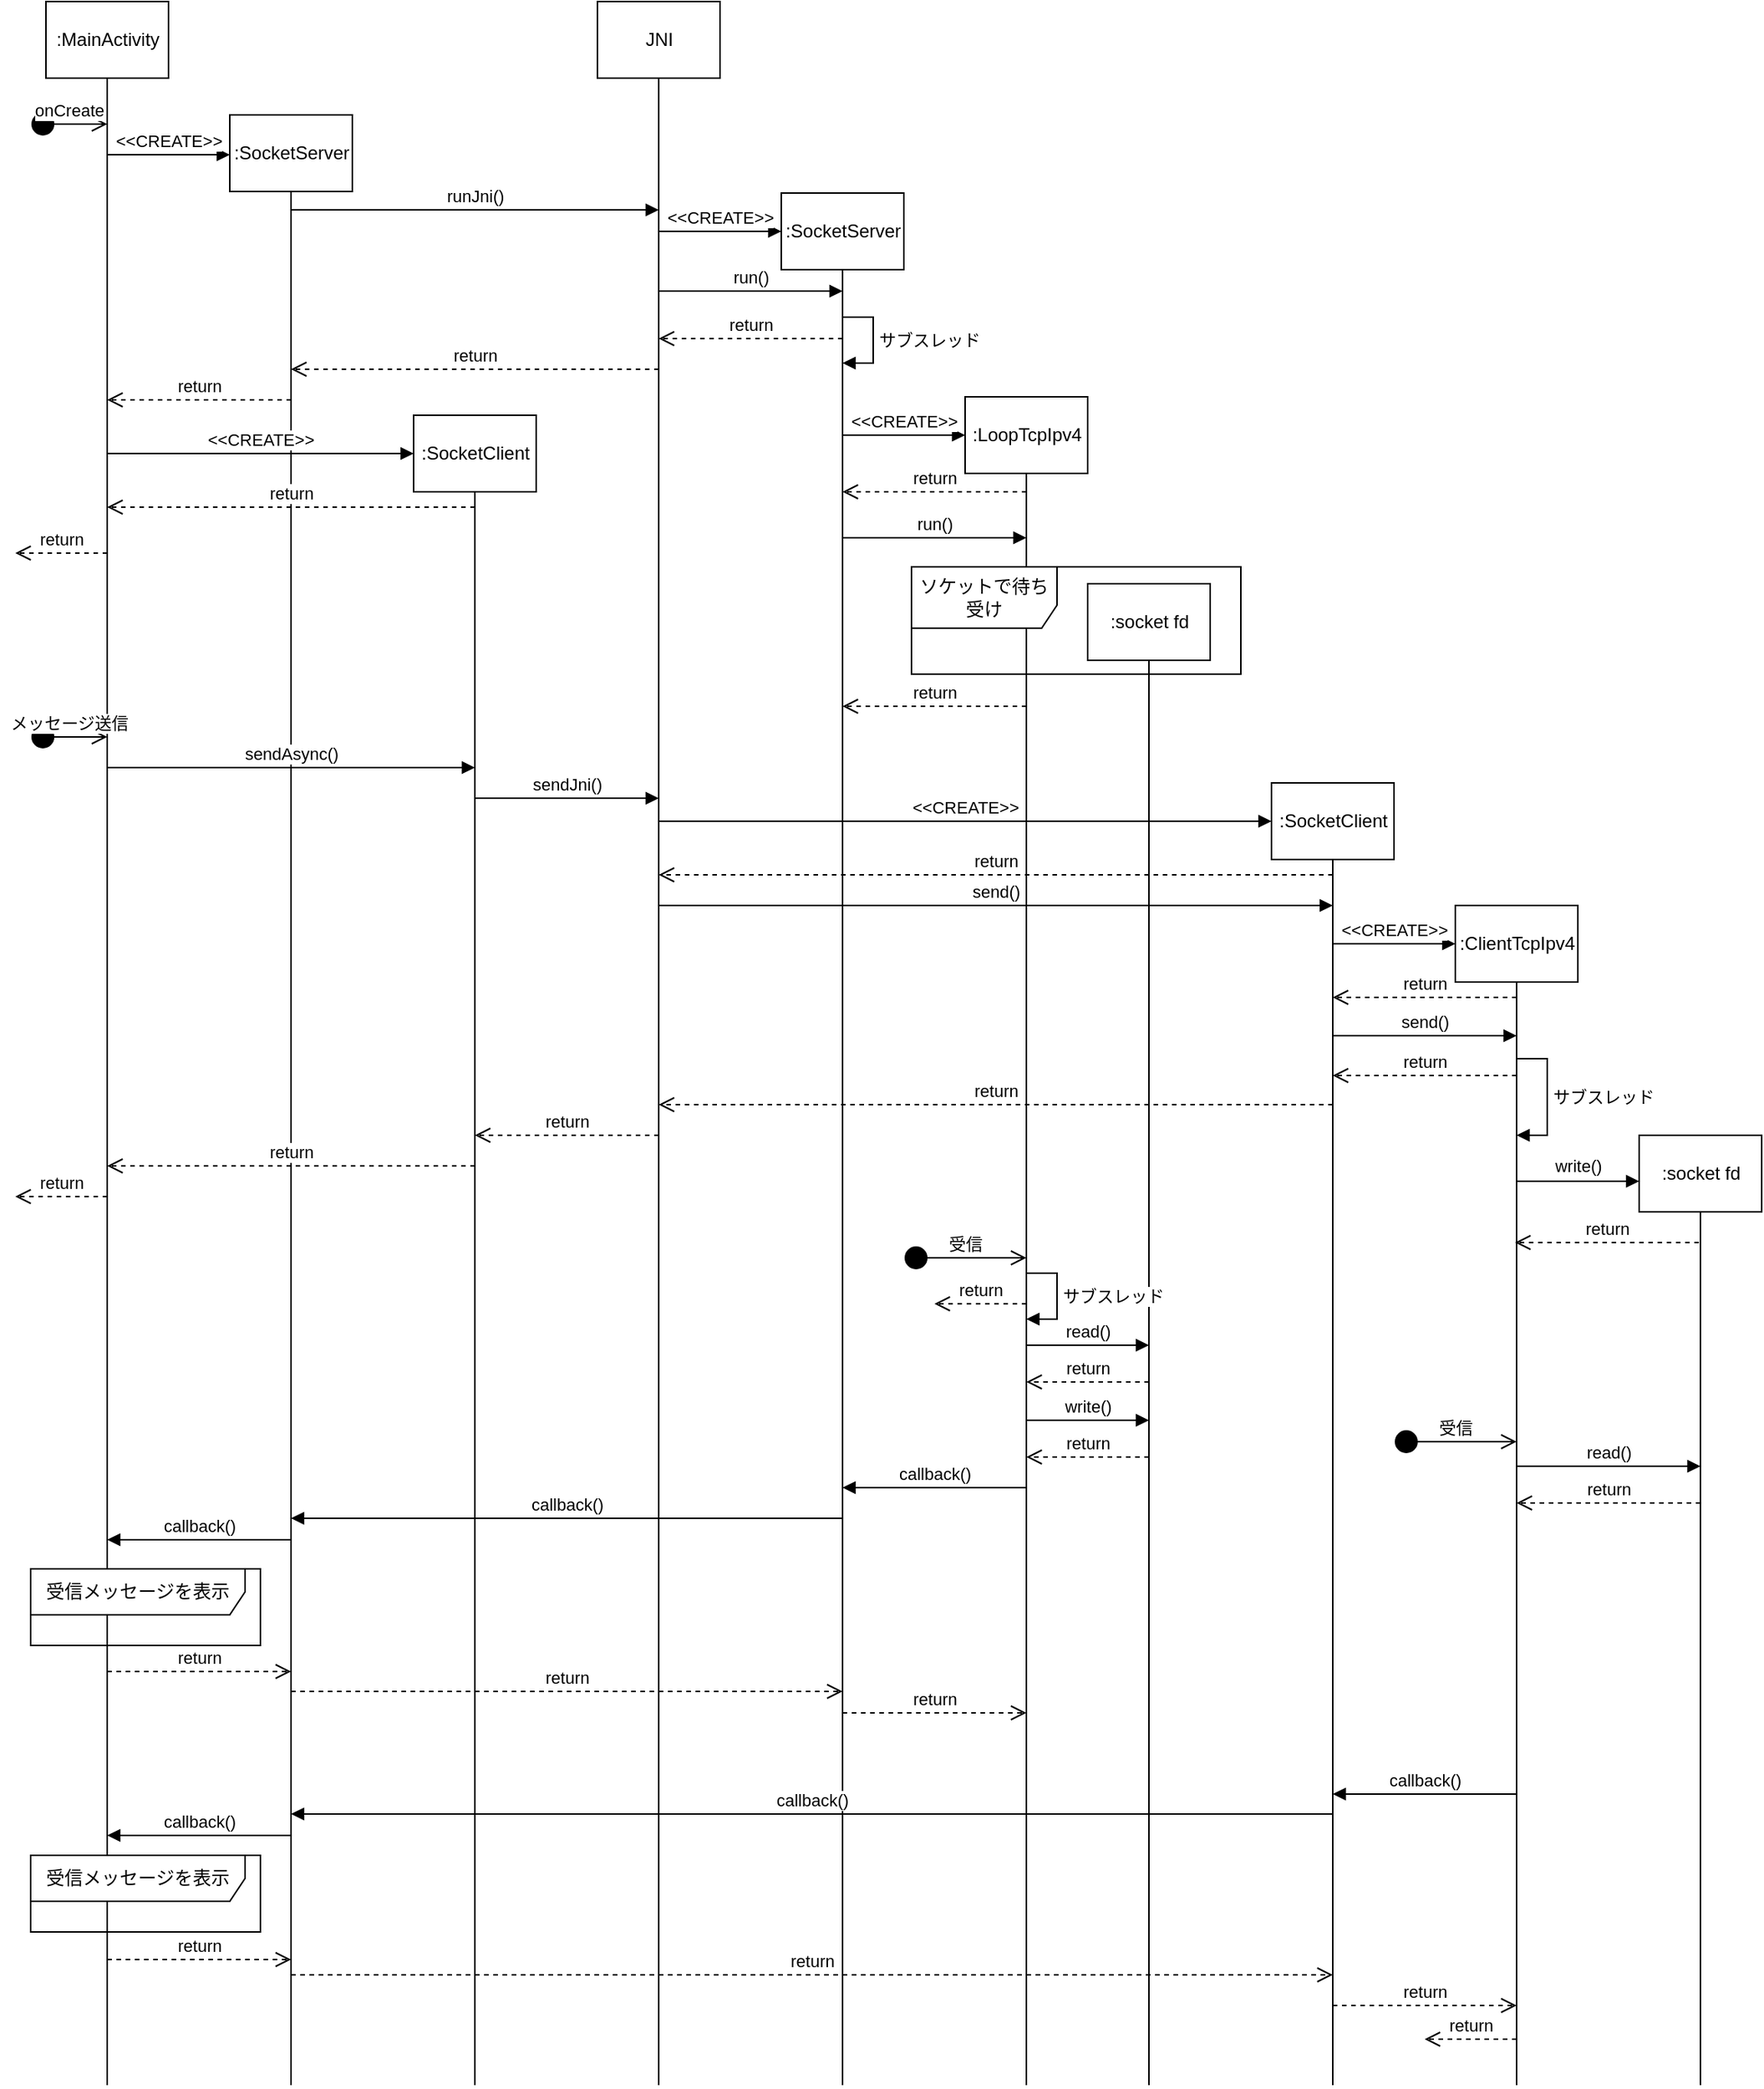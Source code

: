 <mxfile version="16.4.5" type="device"><diagram id="ki0-I_-C11qzLzrZSvMg" name="Page-1"><mxGraphModel dx="946" dy="621" grid="1" gridSize="10" guides="1" tooltips="1" connect="1" arrows="1" fold="1" page="1" pageScale="1" pageWidth="827" pageHeight="1169" math="0" shadow="0"><root><mxCell id="0"/><mxCell id="1" parent="0"/><mxCell id="cSYrQ3DJQ4ALoSzXl8ST-2" style="edgeStyle=orthogonalEdgeStyle;rounded=0;orthogonalLoop=1;jettySize=auto;html=1;endArrow=none;endFill=0;" edge="1" parent="1" source="cSYrQ3DJQ4ALoSzXl8ST-1"><mxGeometry relative="1" as="geometry"><mxPoint x="80" y="1400" as="targetPoint"/></mxGeometry></mxCell><mxCell id="cSYrQ3DJQ4ALoSzXl8ST-1" value=":MainActivity" style="html=1;" vertex="1" parent="1"><mxGeometry x="40" y="40" width="80" height="50" as="geometry"/></mxCell><mxCell id="cSYrQ3DJQ4ALoSzXl8ST-4" style="edgeStyle=orthogonalEdgeStyle;rounded=0;orthogonalLoop=1;jettySize=auto;html=1;endArrow=none;endFill=0;" edge="1" parent="1" source="cSYrQ3DJQ4ALoSzXl8ST-3"><mxGeometry relative="1" as="geometry"><mxPoint x="200" y="1400" as="targetPoint"/><Array as="points"><mxPoint x="200" y="760"/></Array></mxGeometry></mxCell><mxCell id="cSYrQ3DJQ4ALoSzXl8ST-3" value=":SocketServer" style="html=1;" vertex="1" parent="1"><mxGeometry x="160" y="114" width="80" height="50" as="geometry"/></mxCell><mxCell id="cSYrQ3DJQ4ALoSzXl8ST-5" style="edgeStyle=orthogonalEdgeStyle;rounded=0;orthogonalLoop=1;jettySize=auto;html=1;endArrow=none;endFill=0;" edge="1" parent="1" source="cSYrQ3DJQ4ALoSzXl8ST-6"><mxGeometry relative="1" as="geometry"><mxPoint x="320" y="1400" as="targetPoint"/><Array as="points"><mxPoint x="320" y="760"/></Array></mxGeometry></mxCell><mxCell id="cSYrQ3DJQ4ALoSzXl8ST-6" value=":SocketClient" style="html=1;" vertex="1" parent="1"><mxGeometry x="280" y="310" width="80" height="50" as="geometry"/></mxCell><mxCell id="cSYrQ3DJQ4ALoSzXl8ST-7" style="edgeStyle=orthogonalEdgeStyle;rounded=0;orthogonalLoop=1;jettySize=auto;html=1;endArrow=none;endFill=0;" edge="1" parent="1" source="cSYrQ3DJQ4ALoSzXl8ST-8"><mxGeometry relative="1" as="geometry"><mxPoint x="440" y="1400" as="targetPoint"/><Array as="points"><mxPoint x="440" y="760"/></Array></mxGeometry></mxCell><mxCell id="cSYrQ3DJQ4ALoSzXl8ST-8" value="JNI" style="html=1;" vertex="1" parent="1"><mxGeometry x="400" y="40" width="80" height="50" as="geometry"/></mxCell><mxCell id="cSYrQ3DJQ4ALoSzXl8ST-9" style="edgeStyle=orthogonalEdgeStyle;rounded=0;orthogonalLoop=1;jettySize=auto;html=1;endArrow=none;endFill=0;" edge="1" parent="1" source="cSYrQ3DJQ4ALoSzXl8ST-10"><mxGeometry relative="1" as="geometry"><mxPoint x="560" y="1400" as="targetPoint"/><Array as="points"><mxPoint x="560" y="760"/></Array></mxGeometry></mxCell><mxCell id="cSYrQ3DJQ4ALoSzXl8ST-10" value=":SocketServer" style="html=1;" vertex="1" parent="1"><mxGeometry x="520" y="165" width="80" height="50" as="geometry"/></mxCell><mxCell id="cSYrQ3DJQ4ALoSzXl8ST-11" style="edgeStyle=orthogonalEdgeStyle;rounded=0;orthogonalLoop=1;jettySize=auto;html=1;endArrow=none;endFill=0;" edge="1" parent="1" source="cSYrQ3DJQ4ALoSzXl8ST-12"><mxGeometry relative="1" as="geometry"><mxPoint x="880" y="1400" as="targetPoint"/><Array as="points"><mxPoint x="880" y="760"/></Array></mxGeometry></mxCell><mxCell id="cSYrQ3DJQ4ALoSzXl8ST-12" value=":SocketClient" style="html=1;" vertex="1" parent="1"><mxGeometry x="840" y="550" width="80" height="50" as="geometry"/></mxCell><mxCell id="cSYrQ3DJQ4ALoSzXl8ST-13" style="edgeStyle=orthogonalEdgeStyle;rounded=0;orthogonalLoop=1;jettySize=auto;html=1;endArrow=none;endFill=0;" edge="1" parent="1" source="cSYrQ3DJQ4ALoSzXl8ST-14"><mxGeometry relative="1" as="geometry"><mxPoint x="680" y="1400" as="targetPoint"/><Array as="points"><mxPoint x="680" y="760"/></Array></mxGeometry></mxCell><mxCell id="cSYrQ3DJQ4ALoSzXl8ST-14" value=":LoopTcpIpv4" style="html=1;" vertex="1" parent="1"><mxGeometry x="640" y="298" width="80" height="50" as="geometry"/></mxCell><mxCell id="cSYrQ3DJQ4ALoSzXl8ST-15" style="edgeStyle=orthogonalEdgeStyle;rounded=0;orthogonalLoop=1;jettySize=auto;html=1;endArrow=none;endFill=0;" edge="1" parent="1" source="cSYrQ3DJQ4ALoSzXl8ST-16"><mxGeometry relative="1" as="geometry"><mxPoint x="1000" y="1400" as="targetPoint"/><Array as="points"><mxPoint x="1000" y="760"/></Array></mxGeometry></mxCell><mxCell id="cSYrQ3DJQ4ALoSzXl8ST-16" value=":ClientTcpIpv4" style="html=1;" vertex="1" parent="1"><mxGeometry x="960" y="630" width="80" height="50" as="geometry"/></mxCell><mxCell id="cSYrQ3DJQ4ALoSzXl8ST-17" value="onCreate" style="html=1;verticalAlign=bottom;startArrow=circle;startFill=1;endArrow=open;startSize=6;endSize=8;rounded=0;" edge="1" parent="1"><mxGeometry width="80" relative="1" as="geometry"><mxPoint x="30" y="120" as="sourcePoint"/><mxPoint x="80" y="120" as="targetPoint"/></mxGeometry></mxCell><mxCell id="cSYrQ3DJQ4ALoSzXl8ST-18" value="&amp;lt;&amp;lt;CREATE&amp;gt;&amp;gt;" style="html=1;verticalAlign=bottom;endArrow=block;rounded=0;" edge="1" parent="1"><mxGeometry width="80" relative="1" as="geometry"><mxPoint x="80" y="140" as="sourcePoint"/><mxPoint x="160" y="140" as="targetPoint"/></mxGeometry></mxCell><mxCell id="cSYrQ3DJQ4ALoSzXl8ST-19" value="&amp;lt;&amp;lt;CREATE&amp;gt;&amp;gt;" style="html=1;verticalAlign=bottom;endArrow=block;rounded=0;entryX=0;entryY=0.5;entryDx=0;entryDy=0;" edge="1" parent="1" target="cSYrQ3DJQ4ALoSzXl8ST-6"><mxGeometry width="80" relative="1" as="geometry"><mxPoint x="80" y="335" as="sourcePoint"/><mxPoint x="160" y="340" as="targetPoint"/></mxGeometry></mxCell><mxCell id="cSYrQ3DJQ4ALoSzXl8ST-20" value="runJni()" style="html=1;verticalAlign=bottom;endArrow=block;rounded=0;" edge="1" parent="1"><mxGeometry width="80" relative="1" as="geometry"><mxPoint x="200" y="176" as="sourcePoint"/><mxPoint x="440" y="176" as="targetPoint"/></mxGeometry></mxCell><mxCell id="cSYrQ3DJQ4ALoSzXl8ST-21" value="return" style="html=1;verticalAlign=bottom;endArrow=open;dashed=1;endSize=8;rounded=0;" edge="1" parent="1"><mxGeometry relative="1" as="geometry"><mxPoint x="440" y="280" as="sourcePoint"/><mxPoint x="200" y="280" as="targetPoint"/></mxGeometry></mxCell><mxCell id="cSYrQ3DJQ4ALoSzXl8ST-22" value="run()" style="html=1;verticalAlign=bottom;endArrow=block;rounded=0;" edge="1" parent="1"><mxGeometry width="80" relative="1" as="geometry"><mxPoint x="440" y="229" as="sourcePoint"/><mxPoint x="560" y="229" as="targetPoint"/></mxGeometry></mxCell><mxCell id="cSYrQ3DJQ4ALoSzXl8ST-23" value="&amp;lt;&amp;lt;CREATE&amp;gt;&amp;gt;" style="html=1;verticalAlign=bottom;endArrow=block;rounded=0;entryX=0;entryY=0.5;entryDx=0;entryDy=0;" edge="1" parent="1" target="cSYrQ3DJQ4ALoSzXl8ST-14"><mxGeometry width="80" relative="1" as="geometry"><mxPoint x="560" y="323" as="sourcePoint"/><mxPoint x="530" y="348" as="targetPoint"/></mxGeometry></mxCell><mxCell id="cSYrQ3DJQ4ALoSzXl8ST-24" value="return" style="html=1;verticalAlign=bottom;endArrow=open;dashed=1;endSize=8;rounded=0;" edge="1" parent="1"><mxGeometry relative="1" as="geometry"><mxPoint x="560" y="260" as="sourcePoint"/><mxPoint x="440" y="260" as="targetPoint"/></mxGeometry></mxCell><mxCell id="cSYrQ3DJQ4ALoSzXl8ST-25" value="return" style="html=1;verticalAlign=bottom;endArrow=open;dashed=1;endSize=8;rounded=0;" edge="1" parent="1"><mxGeometry relative="1" as="geometry"><mxPoint x="200" y="300" as="sourcePoint"/><mxPoint x="80" y="300" as="targetPoint"/></mxGeometry></mxCell><mxCell id="cSYrQ3DJQ4ALoSzXl8ST-26" value="ソケットで待ち受け" style="shape=umlFrame;whiteSpace=wrap;html=1;width=95;height=40;" vertex="1" parent="1"><mxGeometry x="605" y="409" width="215" height="70" as="geometry"/></mxCell><mxCell id="cSYrQ3DJQ4ALoSzXl8ST-28" value="return" style="html=1;verticalAlign=bottom;endArrow=open;dashed=1;endSize=8;rounded=0;" edge="1" parent="1"><mxGeometry relative="1" as="geometry"><mxPoint x="320" y="370" as="sourcePoint"/><mxPoint x="80" y="370" as="targetPoint"/></mxGeometry></mxCell><mxCell id="cSYrQ3DJQ4ALoSzXl8ST-29" value="メッセージ送信" style="html=1;verticalAlign=bottom;startArrow=circle;startFill=1;endArrow=open;startSize=6;endSize=8;rounded=0;" edge="1" parent="1"><mxGeometry width="80" relative="1" as="geometry"><mxPoint x="30" y="520" as="sourcePoint"/><mxPoint x="80" y="520" as="targetPoint"/></mxGeometry></mxCell><mxCell id="cSYrQ3DJQ4ALoSzXl8ST-30" value="sendAsync()" style="html=1;verticalAlign=bottom;endArrow=block;rounded=0;" edge="1" parent="1"><mxGeometry width="80" relative="1" as="geometry"><mxPoint x="80" y="540" as="sourcePoint"/><mxPoint x="320" y="540" as="targetPoint"/></mxGeometry></mxCell><mxCell id="cSYrQ3DJQ4ALoSzXl8ST-31" value="sendJni()" style="html=1;verticalAlign=bottom;endArrow=block;rounded=0;" edge="1" parent="1"><mxGeometry width="80" relative="1" as="geometry"><mxPoint x="320" y="560" as="sourcePoint"/><mxPoint x="440" y="560" as="targetPoint"/></mxGeometry></mxCell><mxCell id="cSYrQ3DJQ4ALoSzXl8ST-32" value="&amp;lt;&amp;lt;CREATE&amp;gt;&amp;gt;" style="html=1;verticalAlign=bottom;endArrow=block;rounded=0;entryX=0;entryY=0.5;entryDx=0;entryDy=0;" edge="1" parent="1" target="cSYrQ3DJQ4ALoSzXl8ST-10"><mxGeometry width="80" relative="1" as="geometry"><mxPoint x="440" y="190" as="sourcePoint"/><mxPoint x="410" y="195" as="targetPoint"/></mxGeometry></mxCell><mxCell id="cSYrQ3DJQ4ALoSzXl8ST-34" value="&amp;lt;&amp;lt;CREATE&amp;gt;&amp;gt;" style="html=1;verticalAlign=bottom;endArrow=block;rounded=0;" edge="1" parent="1" target="cSYrQ3DJQ4ALoSzXl8ST-12"><mxGeometry width="80" relative="1" as="geometry"><mxPoint x="440" y="575" as="sourcePoint"/><mxPoint x="500" y="610" as="targetPoint"/></mxGeometry></mxCell><mxCell id="cSYrQ3DJQ4ALoSzXl8ST-35" value="send()" style="html=1;verticalAlign=bottom;endArrow=block;rounded=0;" edge="1" parent="1"><mxGeometry width="80" relative="1" as="geometry"><mxPoint x="440" y="630" as="sourcePoint"/><mxPoint x="880" y="630" as="targetPoint"/></mxGeometry></mxCell><mxCell id="cSYrQ3DJQ4ALoSzXl8ST-36" value="return" style="html=1;verticalAlign=bottom;endArrow=open;dashed=1;endSize=8;rounded=0;" edge="1" parent="1"><mxGeometry relative="1" as="geometry"><mxPoint x="880" y="610" as="sourcePoint"/><mxPoint x="440" y="610" as="targetPoint"/></mxGeometry></mxCell><mxCell id="cSYrQ3DJQ4ALoSzXl8ST-37" value="&amp;lt;&amp;lt;CREATE&amp;gt;&amp;gt;" style="html=1;verticalAlign=bottom;endArrow=block;rounded=0;entryX=0;entryY=0.5;entryDx=0;entryDy=0;" edge="1" parent="1" target="cSYrQ3DJQ4ALoSzXl8ST-16"><mxGeometry width="80" relative="1" as="geometry"><mxPoint x="880" y="655" as="sourcePoint"/><mxPoint x="840" y="700" as="targetPoint"/></mxGeometry></mxCell><mxCell id="cSYrQ3DJQ4ALoSzXl8ST-38" value="return" style="html=1;verticalAlign=bottom;endArrow=open;dashed=1;endSize=8;rounded=0;" edge="1" parent="1"><mxGeometry relative="1" as="geometry"><mxPoint x="1000" y="690" as="sourcePoint"/><mxPoint x="880" y="690" as="targetPoint"/></mxGeometry></mxCell><mxCell id="cSYrQ3DJQ4ALoSzXl8ST-39" value="send()" style="html=1;verticalAlign=bottom;endArrow=block;rounded=0;" edge="1" parent="1"><mxGeometry width="80" relative="1" as="geometry"><mxPoint x="880" y="715" as="sourcePoint"/><mxPoint x="1000" y="715" as="targetPoint"/></mxGeometry></mxCell><mxCell id="cSYrQ3DJQ4ALoSzXl8ST-40" value="受信" style="html=1;verticalAlign=bottom;startArrow=circle;startFill=1;endArrow=open;startSize=6;endSize=8;rounded=0;" edge="1" parent="1"><mxGeometry width="80" relative="1" as="geometry"><mxPoint x="600" y="860" as="sourcePoint"/><mxPoint x="680" y="860" as="targetPoint"/></mxGeometry></mxCell><mxCell id="cSYrQ3DJQ4ALoSzXl8ST-41" value="" style="html=1;verticalAlign=bottom;endArrow=block;rounded=0;" edge="1" parent="1"><mxGeometry width="80" relative="1" as="geometry"><mxPoint x="1000" y="810" as="sourcePoint"/><mxPoint x="1080" y="810" as="targetPoint"/></mxGeometry></mxCell><mxCell id="cSYrQ3DJQ4ALoSzXl8ST-46" value="write()" style="edgeLabel;html=1;align=center;verticalAlign=middle;resizable=0;points=[];" vertex="1" connectable="0" parent="cSYrQ3DJQ4ALoSzXl8ST-41"><mxGeometry x="-0.625" y="-1" relative="1" as="geometry"><mxPoint x="25" y="-11" as="offset"/></mxGeometry></mxCell><mxCell id="cSYrQ3DJQ4ALoSzXl8ST-68" style="edgeStyle=orthogonalEdgeStyle;rounded=0;orthogonalLoop=1;jettySize=auto;html=1;endArrow=none;endFill=0;" edge="1" parent="1" source="cSYrQ3DJQ4ALoSzXl8ST-42"><mxGeometry relative="1" as="geometry"><mxPoint x="760" y="1400" as="targetPoint"/></mxGeometry></mxCell><mxCell id="cSYrQ3DJQ4ALoSzXl8ST-42" value=":socket fd" style="html=1;" vertex="1" parent="1"><mxGeometry x="720" y="420" width="80" height="50" as="geometry"/></mxCell><mxCell id="cSYrQ3DJQ4ALoSzXl8ST-44" style="edgeStyle=orthogonalEdgeStyle;rounded=0;orthogonalLoop=1;jettySize=auto;html=1;endArrow=none;endFill=0;exitX=0.5;exitY=1;exitDx=0;exitDy=0;" edge="1" parent="1" source="cSYrQ3DJQ4ALoSzXl8ST-45"><mxGeometry relative="1" as="geometry"><mxPoint x="1120" y="1400" as="targetPoint"/><Array as="points"/><mxPoint x="1120" y="750" as="sourcePoint"/></mxGeometry></mxCell><mxCell id="cSYrQ3DJQ4ALoSzXl8ST-45" value=":socket fd" style="html=1;" vertex="1" parent="1"><mxGeometry x="1080" y="780" width="80" height="50" as="geometry"/></mxCell><mxCell id="cSYrQ3DJQ4ALoSzXl8ST-47" value="return" style="html=1;verticalAlign=bottom;endArrow=open;dashed=1;endSize=8;rounded=0;" edge="1" parent="1"><mxGeometry relative="1" as="geometry"><mxPoint x="1119" y="850" as="sourcePoint"/><mxPoint x="999" y="850" as="targetPoint"/></mxGeometry></mxCell><mxCell id="cSYrQ3DJQ4ALoSzXl8ST-48" value="read()" style="html=1;verticalAlign=bottom;endArrow=block;rounded=0;" edge="1" parent="1"><mxGeometry width="80" relative="1" as="geometry"><mxPoint x="680" y="917" as="sourcePoint"/><mxPoint x="760" y="917" as="targetPoint"/></mxGeometry></mxCell><mxCell id="cSYrQ3DJQ4ALoSzXl8ST-49" value="write()" style="html=1;verticalAlign=bottom;endArrow=block;rounded=0;" edge="1" parent="1"><mxGeometry width="80" relative="1" as="geometry"><mxPoint x="680" y="966" as="sourcePoint"/><mxPoint x="760" y="966" as="targetPoint"/></mxGeometry></mxCell><mxCell id="cSYrQ3DJQ4ALoSzXl8ST-50" value="return" style="html=1;verticalAlign=bottom;endArrow=open;dashed=1;endSize=8;rounded=0;" edge="1" parent="1"><mxGeometry relative="1" as="geometry"><mxPoint x="760" y="941" as="sourcePoint"/><mxPoint x="680" y="941" as="targetPoint"/></mxGeometry></mxCell><mxCell id="cSYrQ3DJQ4ALoSzXl8ST-51" value="return" style="html=1;verticalAlign=bottom;endArrow=open;dashed=1;endSize=8;rounded=0;" edge="1" parent="1"><mxGeometry relative="1" as="geometry"><mxPoint x="760" y="990" as="sourcePoint"/><mxPoint x="680" y="990" as="targetPoint"/></mxGeometry></mxCell><mxCell id="cSYrQ3DJQ4ALoSzXl8ST-52" value="受信" style="html=1;verticalAlign=bottom;startArrow=circle;startFill=1;endArrow=open;startSize=6;endSize=8;rounded=0;" edge="1" parent="1"><mxGeometry width="80" relative="1" as="geometry"><mxPoint x="920" y="980" as="sourcePoint"/><mxPoint x="1000" y="980" as="targetPoint"/></mxGeometry></mxCell><mxCell id="cSYrQ3DJQ4ALoSzXl8ST-53" value="read()" style="html=1;verticalAlign=bottom;endArrow=block;rounded=0;" edge="1" parent="1"><mxGeometry width="80" relative="1" as="geometry"><mxPoint x="1000" y="996" as="sourcePoint"/><mxPoint x="1120" y="996" as="targetPoint"/></mxGeometry></mxCell><mxCell id="cSYrQ3DJQ4ALoSzXl8ST-54" value="return" style="html=1;verticalAlign=bottom;endArrow=open;dashed=1;endSize=8;rounded=0;" edge="1" parent="1"><mxGeometry relative="1" as="geometry"><mxPoint x="1120" y="1020" as="sourcePoint"/><mxPoint x="1000" y="1020" as="targetPoint"/></mxGeometry></mxCell><mxCell id="cSYrQ3DJQ4ALoSzXl8ST-55" value="return" style="html=1;verticalAlign=bottom;endArrow=open;dashed=1;endSize=8;rounded=0;" edge="1" parent="1"><mxGeometry relative="1" as="geometry"><mxPoint x="1000" y="741" as="sourcePoint"/><mxPoint x="880" y="741" as="targetPoint"/></mxGeometry></mxCell><mxCell id="cSYrQ3DJQ4ALoSzXl8ST-56" value="return" style="html=1;verticalAlign=bottom;endArrow=open;dashed=1;endSize=8;rounded=0;" edge="1" parent="1"><mxGeometry relative="1" as="geometry"><mxPoint x="880" y="760" as="sourcePoint"/><mxPoint x="440" y="760" as="targetPoint"/></mxGeometry></mxCell><mxCell id="cSYrQ3DJQ4ALoSzXl8ST-59" value="サブスレッド" style="edgeStyle=orthogonalEdgeStyle;html=1;align=left;spacingLeft=2;endArrow=block;rounded=0;" edge="1" parent="1"><mxGeometry relative="1" as="geometry"><mxPoint x="1000" y="730" as="sourcePoint"/><Array as="points"><mxPoint x="1020" y="730"/><mxPoint x="1020" y="780"/><mxPoint x="1005" y="780"/></Array><mxPoint x="1000" y="780" as="targetPoint"/></mxGeometry></mxCell><mxCell id="cSYrQ3DJQ4ALoSzXl8ST-60" value="サブスレッド" style="edgeStyle=orthogonalEdgeStyle;html=1;align=left;spacingLeft=2;endArrow=block;rounded=0;" edge="1" parent="1"><mxGeometry relative="1" as="geometry"><mxPoint x="560" y="246" as="sourcePoint"/><Array as="points"><mxPoint x="580" y="246"/><mxPoint x="580" y="276"/></Array><mxPoint x="560" y="276" as="targetPoint"/></mxGeometry></mxCell><mxCell id="cSYrQ3DJQ4ALoSzXl8ST-61" value="return" style="html=1;verticalAlign=bottom;endArrow=open;dashed=1;endSize=8;rounded=0;" edge="1" parent="1"><mxGeometry relative="1" as="geometry"><mxPoint x="680" y="360" as="sourcePoint"/><mxPoint x="560" y="360" as="targetPoint"/></mxGeometry></mxCell><mxCell id="cSYrQ3DJQ4ALoSzXl8ST-62" value="run()" style="html=1;verticalAlign=bottom;endArrow=block;rounded=0;" edge="1" parent="1"><mxGeometry width="80" relative="1" as="geometry"><mxPoint x="560" y="390" as="sourcePoint"/><mxPoint x="680" y="390" as="targetPoint"/></mxGeometry></mxCell><mxCell id="cSYrQ3DJQ4ALoSzXl8ST-63" value="return" style="html=1;verticalAlign=bottom;endArrow=open;dashed=1;endSize=8;rounded=0;" edge="1" parent="1"><mxGeometry relative="1" as="geometry"><mxPoint x="680" y="500" as="sourcePoint"/><mxPoint x="560" y="500" as="targetPoint"/></mxGeometry></mxCell><mxCell id="cSYrQ3DJQ4ALoSzXl8ST-64" value="return" style="html=1;verticalAlign=bottom;endArrow=open;dashed=1;endSize=8;rounded=0;" edge="1" parent="1"><mxGeometry relative="1" as="geometry"><mxPoint x="440" y="780" as="sourcePoint"/><mxPoint x="320" y="780" as="targetPoint"/></mxGeometry></mxCell><mxCell id="cSYrQ3DJQ4ALoSzXl8ST-65" value="return" style="html=1;verticalAlign=bottom;endArrow=open;dashed=1;endSize=8;rounded=0;" edge="1" parent="1"><mxGeometry relative="1" as="geometry"><mxPoint x="320" y="800" as="sourcePoint"/><mxPoint x="80" y="800" as="targetPoint"/></mxGeometry></mxCell><mxCell id="cSYrQ3DJQ4ALoSzXl8ST-66" value="return" style="html=1;verticalAlign=bottom;endArrow=open;dashed=1;endSize=8;rounded=0;" edge="1" parent="1"><mxGeometry relative="1" as="geometry"><mxPoint x="80" y="400" as="sourcePoint"/><mxPoint x="20" y="400" as="targetPoint"/></mxGeometry></mxCell><mxCell id="cSYrQ3DJQ4ALoSzXl8ST-67" value="return" style="html=1;verticalAlign=bottom;endArrow=open;dashed=1;endSize=8;rounded=0;" edge="1" parent="1"><mxGeometry relative="1" as="geometry"><mxPoint x="80" y="820" as="sourcePoint"/><mxPoint x="20" y="820" as="targetPoint"/></mxGeometry></mxCell><mxCell id="cSYrQ3DJQ4ALoSzXl8ST-69" value="callback()" style="html=1;verticalAlign=bottom;endArrow=block;rounded=0;" edge="1" parent="1"><mxGeometry width="80" relative="1" as="geometry"><mxPoint x="680" y="1010" as="sourcePoint"/><mxPoint x="560" y="1010" as="targetPoint"/></mxGeometry></mxCell><mxCell id="cSYrQ3DJQ4ALoSzXl8ST-70" value="callback()" style="html=1;verticalAlign=bottom;endArrow=block;rounded=0;" edge="1" parent="1"><mxGeometry width="80" relative="1" as="geometry"><mxPoint x="560" y="1030" as="sourcePoint"/><mxPoint x="200" y="1030" as="targetPoint"/></mxGeometry></mxCell><mxCell id="cSYrQ3DJQ4ALoSzXl8ST-71" value="callback()" style="html=1;verticalAlign=bottom;endArrow=block;rounded=0;" edge="1" parent="1"><mxGeometry width="80" relative="1" as="geometry"><mxPoint x="200" y="1044" as="sourcePoint"/><mxPoint x="80" y="1044" as="targetPoint"/></mxGeometry></mxCell><mxCell id="cSYrQ3DJQ4ALoSzXl8ST-72" value="受信メッセージを表示" style="shape=umlFrame;whiteSpace=wrap;html=1;width=140;height=30;" vertex="1" parent="1"><mxGeometry x="30" y="1063" width="150" height="50" as="geometry"/></mxCell><mxCell id="cSYrQ3DJQ4ALoSzXl8ST-73" value="return" style="html=1;verticalAlign=bottom;endArrow=open;dashed=1;endSize=8;rounded=0;" edge="1" parent="1"><mxGeometry relative="1" as="geometry"><mxPoint x="80" y="1130" as="sourcePoint"/><mxPoint x="200" y="1130" as="targetPoint"/></mxGeometry></mxCell><mxCell id="cSYrQ3DJQ4ALoSzXl8ST-74" value="return" style="html=1;verticalAlign=bottom;endArrow=open;dashed=1;endSize=8;rounded=0;" edge="1" parent="1"><mxGeometry relative="1" as="geometry"><mxPoint x="200" y="1143" as="sourcePoint"/><mxPoint x="560" y="1143" as="targetPoint"/></mxGeometry></mxCell><mxCell id="cSYrQ3DJQ4ALoSzXl8ST-75" value="return" style="html=1;verticalAlign=bottom;endArrow=open;dashed=1;endSize=8;rounded=0;" edge="1" parent="1"><mxGeometry relative="1" as="geometry"><mxPoint x="560" y="1157" as="sourcePoint"/><mxPoint x="680" y="1157" as="targetPoint"/></mxGeometry></mxCell><mxCell id="cSYrQ3DJQ4ALoSzXl8ST-76" value="callback()" style="html=1;verticalAlign=bottom;endArrow=block;rounded=0;" edge="1" parent="1"><mxGeometry width="80" relative="1" as="geometry"><mxPoint x="1000" y="1210" as="sourcePoint"/><mxPoint x="880" y="1210" as="targetPoint"/></mxGeometry></mxCell><mxCell id="cSYrQ3DJQ4ALoSzXl8ST-77" value="callback()" style="html=1;verticalAlign=bottom;endArrow=block;rounded=0;" edge="1" parent="1"><mxGeometry width="80" relative="1" as="geometry"><mxPoint x="880" y="1223" as="sourcePoint"/><mxPoint x="200" y="1223" as="targetPoint"/></mxGeometry></mxCell><mxCell id="cSYrQ3DJQ4ALoSzXl8ST-78" value="callback()" style="html=1;verticalAlign=bottom;endArrow=block;rounded=0;" edge="1" parent="1"><mxGeometry width="80" relative="1" as="geometry"><mxPoint x="200" y="1237" as="sourcePoint"/><mxPoint x="80" y="1237" as="targetPoint"/></mxGeometry></mxCell><mxCell id="cSYrQ3DJQ4ALoSzXl8ST-79" value="受信メッセージを表示" style="shape=umlFrame;whiteSpace=wrap;html=1;width=140;height=30;" vertex="1" parent="1"><mxGeometry x="30" y="1250" width="150" height="50" as="geometry"/></mxCell><mxCell id="cSYrQ3DJQ4ALoSzXl8ST-80" value="return" style="html=1;verticalAlign=bottom;endArrow=open;dashed=1;endSize=8;rounded=0;" edge="1" parent="1"><mxGeometry relative="1" as="geometry"><mxPoint x="80" y="1318" as="sourcePoint"/><mxPoint x="200" y="1318" as="targetPoint"/></mxGeometry></mxCell><mxCell id="cSYrQ3DJQ4ALoSzXl8ST-81" value="return" style="html=1;verticalAlign=bottom;endArrow=open;dashed=1;endSize=8;rounded=0;" edge="1" parent="1"><mxGeometry relative="1" as="geometry"><mxPoint x="200" y="1328" as="sourcePoint"/><mxPoint x="880" y="1328" as="targetPoint"/></mxGeometry></mxCell><mxCell id="cSYrQ3DJQ4ALoSzXl8ST-82" value="return" style="html=1;verticalAlign=bottom;endArrow=open;dashed=1;endSize=8;rounded=0;" edge="1" parent="1"><mxGeometry relative="1" as="geometry"><mxPoint x="880" y="1348" as="sourcePoint"/><mxPoint x="1000" y="1348" as="targetPoint"/></mxGeometry></mxCell><mxCell id="cSYrQ3DJQ4ALoSzXl8ST-83" value="return" style="html=1;verticalAlign=bottom;endArrow=open;dashed=1;endSize=8;rounded=0;" edge="1" parent="1"><mxGeometry relative="1" as="geometry"><mxPoint x="680" y="890" as="sourcePoint"/><mxPoint x="620" y="890" as="targetPoint"/></mxGeometry></mxCell><mxCell id="cSYrQ3DJQ4ALoSzXl8ST-84" value="return" style="html=1;verticalAlign=bottom;endArrow=open;dashed=1;endSize=8;rounded=0;" edge="1" parent="1"><mxGeometry relative="1" as="geometry"><mxPoint x="1000" y="1370" as="sourcePoint"/><mxPoint x="940" y="1370" as="targetPoint"/></mxGeometry></mxCell><mxCell id="cSYrQ3DJQ4ALoSzXl8ST-85" value="サブスレッド" style="edgeStyle=orthogonalEdgeStyle;html=1;align=left;spacingLeft=2;endArrow=block;rounded=0;" edge="1" parent="1"><mxGeometry relative="1" as="geometry"><mxPoint x="680" y="870" as="sourcePoint"/><Array as="points"><mxPoint x="700" y="870"/><mxPoint x="700" y="900"/></Array><mxPoint x="680" y="900" as="targetPoint"/></mxGeometry></mxCell></root></mxGraphModel></diagram></mxfile>